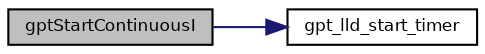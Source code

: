 digraph "gptStartContinuousI"
{
  bgcolor="transparent";
  edge [fontname="Helvetica",fontsize="8",labelfontname="Helvetica",labelfontsize="8"];
  node [fontname="Helvetica",fontsize="8",shape=record];
  rankdir="LR";
  Node35 [label="gptStartContinuousI",height=0.2,width=0.4,color="black", fillcolor="grey75", style="filled", fontcolor="black"];
  Node35 -> Node36 [color="midnightblue",fontsize="8",style="solid",fontname="Helvetica"];
  Node36 [label="gpt_lld_start_timer",height=0.2,width=0.4,color="black",URL="$group___g_p_t.html#ga308fa4900e1df66397aba3ee4ec685c9",tooltip="Starts the timer in continuous mode. "];
}
